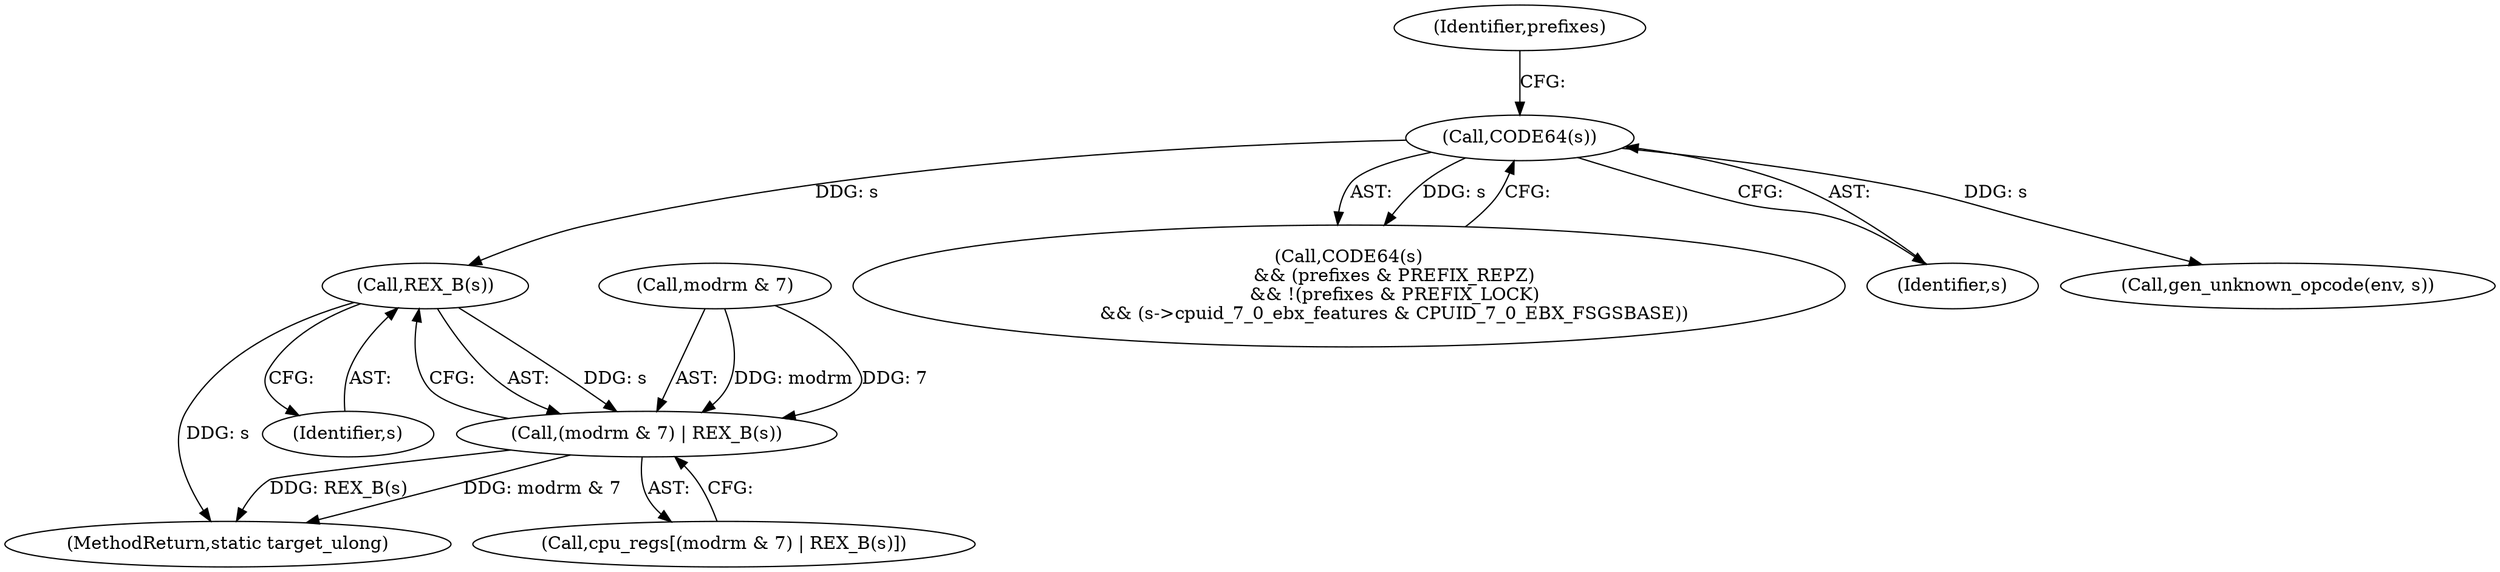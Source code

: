 digraph "0_qemu_30663fd26c0307e414622c7a8607fbc04f92ec14@pointer" {
"1011542" [label="(Call,REX_B(s))"];
"1011497" [label="(Call,CODE64(s))"];
"1011538" [label="(Call,(modrm & 7) | REX_B(s))"];
"1011840" [label="(MethodReturn,static target_ulong)"];
"1011501" [label="(Identifier,prefixes)"];
"1011496" [label="(Call,CODE64(s)\n                && (prefixes & PREFIX_REPZ)\n                && !(prefixes & PREFIX_LOCK)\n                && (s->cpuid_7_0_ebx_features & CPUID_7_0_EBX_FSGSBASE))"];
"1011498" [label="(Identifier,s)"];
"1011542" [label="(Call,REX_B(s))"];
"1011497" [label="(Call,CODE64(s))"];
"1011538" [label="(Call,(modrm & 7) | REX_B(s))"];
"1011536" [label="(Call,cpu_regs[(modrm & 7) | REX_B(s)])"];
"1011539" [label="(Call,modrm & 7)"];
"1011833" [label="(Call,gen_unknown_opcode(env, s))"];
"1011543" [label="(Identifier,s)"];
"1011542" -> "1011538"  [label="AST: "];
"1011542" -> "1011543"  [label="CFG: "];
"1011543" -> "1011542"  [label="AST: "];
"1011538" -> "1011542"  [label="CFG: "];
"1011542" -> "1011840"  [label="DDG: s"];
"1011542" -> "1011538"  [label="DDG: s"];
"1011497" -> "1011542"  [label="DDG: s"];
"1011497" -> "1011496"  [label="AST: "];
"1011497" -> "1011498"  [label="CFG: "];
"1011498" -> "1011497"  [label="AST: "];
"1011501" -> "1011497"  [label="CFG: "];
"1011496" -> "1011497"  [label="CFG: "];
"1011497" -> "1011496"  [label="DDG: s"];
"1011497" -> "1011833"  [label="DDG: s"];
"1011538" -> "1011536"  [label="AST: "];
"1011539" -> "1011538"  [label="AST: "];
"1011536" -> "1011538"  [label="CFG: "];
"1011538" -> "1011840"  [label="DDG: modrm & 7"];
"1011538" -> "1011840"  [label="DDG: REX_B(s)"];
"1011539" -> "1011538"  [label="DDG: modrm"];
"1011539" -> "1011538"  [label="DDG: 7"];
}
